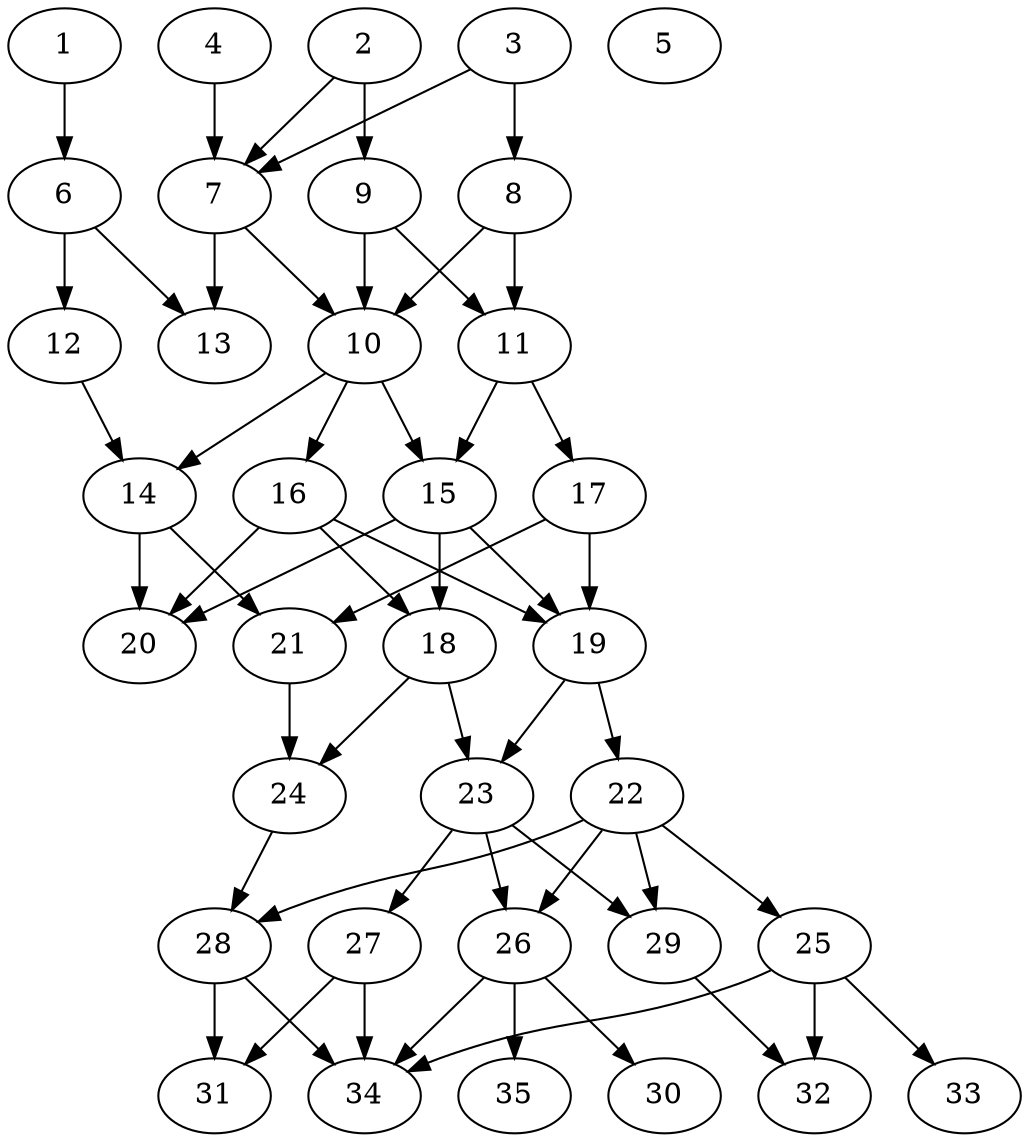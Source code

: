 // DAG automatically generated by daggen at Thu Oct  3 14:05:38 2019
// ./daggen --dot -n 35 --ccr 0.4 --fat 0.5 --regular 0.7 --density 0.7 --mindata 5242880 --maxdata 52428800 
digraph G {
  1 [size="38799360", alpha="0.00", expect_size="15519744"] 
  1 -> 6 [size ="15519744"]
  2 [size="122997760", alpha="0.18", expect_size="49199104"] 
  2 -> 7 [size ="49199104"]
  2 -> 9 [size ="49199104"]
  3 [size="95792640", alpha="0.04", expect_size="38317056"] 
  3 -> 7 [size ="38317056"]
  3 -> 8 [size ="38317056"]
  4 [size="41103360", alpha="0.10", expect_size="16441344"] 
  4 -> 7 [size ="16441344"]
  5 [size="110295040", alpha="0.03", expect_size="44118016"] 
  6 [size="77452800", alpha="0.10", expect_size="30981120"] 
  6 -> 12 [size ="30981120"]
  6 -> 13 [size ="30981120"]
  7 [size="36656640", alpha="0.14", expect_size="14662656"] 
  7 -> 10 [size ="14662656"]
  7 -> 13 [size ="14662656"]
  8 [size="76928000", alpha="0.09", expect_size="30771200"] 
  8 -> 10 [size ="30771200"]
  8 -> 11 [size ="30771200"]
  9 [size="113088000", alpha="0.17", expect_size="45235200"] 
  9 -> 10 [size ="45235200"]
  9 -> 11 [size ="45235200"]
  10 [size="14988800", alpha="0.11", expect_size="5995520"] 
  10 -> 14 [size ="5995520"]
  10 -> 15 [size ="5995520"]
  10 -> 16 [size ="5995520"]
  11 [size="119923200", alpha="0.04", expect_size="47969280"] 
  11 -> 15 [size ="47969280"]
  11 -> 17 [size ="47969280"]
  12 [size="121881600", alpha="0.02", expect_size="48752640"] 
  12 -> 14 [size ="48752640"]
  13 [size="108666880", alpha="0.06", expect_size="43466752"] 
  14 [size="14883840", alpha="0.19", expect_size="5953536"] 
  14 -> 20 [size ="5953536"]
  14 -> 21 [size ="5953536"]
  15 [size="71838720", alpha="0.12", expect_size="28735488"] 
  15 -> 18 [size ="28735488"]
  15 -> 19 [size ="28735488"]
  15 -> 20 [size ="28735488"]
  16 [size="92200960", alpha="0.06", expect_size="36880384"] 
  16 -> 18 [size ="36880384"]
  16 -> 19 [size ="36880384"]
  16 -> 20 [size ="36880384"]
  17 [size="35806720", alpha="0.18", expect_size="14322688"] 
  17 -> 19 [size ="14322688"]
  17 -> 21 [size ="14322688"]
  18 [size="120363520", alpha="0.20", expect_size="48145408"] 
  18 -> 23 [size ="48145408"]
  18 -> 24 [size ="48145408"]
  19 [size="55736320", alpha="0.05", expect_size="22294528"] 
  19 -> 22 [size ="22294528"]
  19 -> 23 [size ="22294528"]
  20 [size="35568640", alpha="0.12", expect_size="14227456"] 
  21 [size="98485760", alpha="0.04", expect_size="39394304"] 
  21 -> 24 [size ="39394304"]
  22 [size="123786240", alpha="0.14", expect_size="49514496"] 
  22 -> 25 [size ="49514496"]
  22 -> 26 [size ="49514496"]
  22 -> 28 [size ="49514496"]
  22 -> 29 [size ="49514496"]
  23 [size="19740160", alpha="0.18", expect_size="7896064"] 
  23 -> 26 [size ="7896064"]
  23 -> 27 [size ="7896064"]
  23 -> 29 [size ="7896064"]
  24 [size="55319040", alpha="0.06", expect_size="22127616"] 
  24 -> 28 [size ="22127616"]
  25 [size="50992640", alpha="0.12", expect_size="20397056"] 
  25 -> 32 [size ="20397056"]
  25 -> 33 [size ="20397056"]
  25 -> 34 [size ="20397056"]
  26 [size="121108480", alpha="0.08", expect_size="48443392"] 
  26 -> 30 [size ="48443392"]
  26 -> 34 [size ="48443392"]
  26 -> 35 [size ="48443392"]
  27 [size="41154560", alpha="0.08", expect_size="16461824"] 
  27 -> 31 [size ="16461824"]
  27 -> 34 [size ="16461824"]
  28 [size="29916160", alpha="0.19", expect_size="11966464"] 
  28 -> 31 [size ="11966464"]
  28 -> 34 [size ="11966464"]
  29 [size="28948480", alpha="0.07", expect_size="11579392"] 
  29 -> 32 [size ="11579392"]
  30 [size="59860480", alpha="0.15", expect_size="23944192"] 
  31 [size="14090240", alpha="0.01", expect_size="5636096"] 
  32 [size="35299840", alpha="0.06", expect_size="14119936"] 
  33 [size="115415040", alpha="0.07", expect_size="46166016"] 
  34 [size="101194240", alpha="0.08", expect_size="40477696"] 
  35 [size="20633600", alpha="0.20", expect_size="8253440"] 
}
